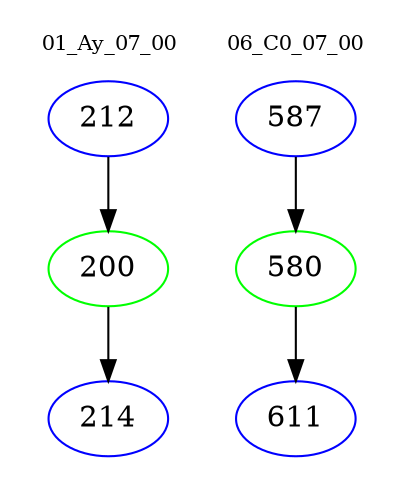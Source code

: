 digraph{
subgraph cluster_0 {
color = white
label = "01_Ay_07_00";
fontsize=10;
T0_212 [label="212", color="blue"]
T0_212 -> T0_200 [color="black"]
T0_200 [label="200", color="green"]
T0_200 -> T0_214 [color="black"]
T0_214 [label="214", color="blue"]
}
subgraph cluster_1 {
color = white
label = "06_C0_07_00";
fontsize=10;
T1_587 [label="587", color="blue"]
T1_587 -> T1_580 [color="black"]
T1_580 [label="580", color="green"]
T1_580 -> T1_611 [color="black"]
T1_611 [label="611", color="blue"]
}
}
